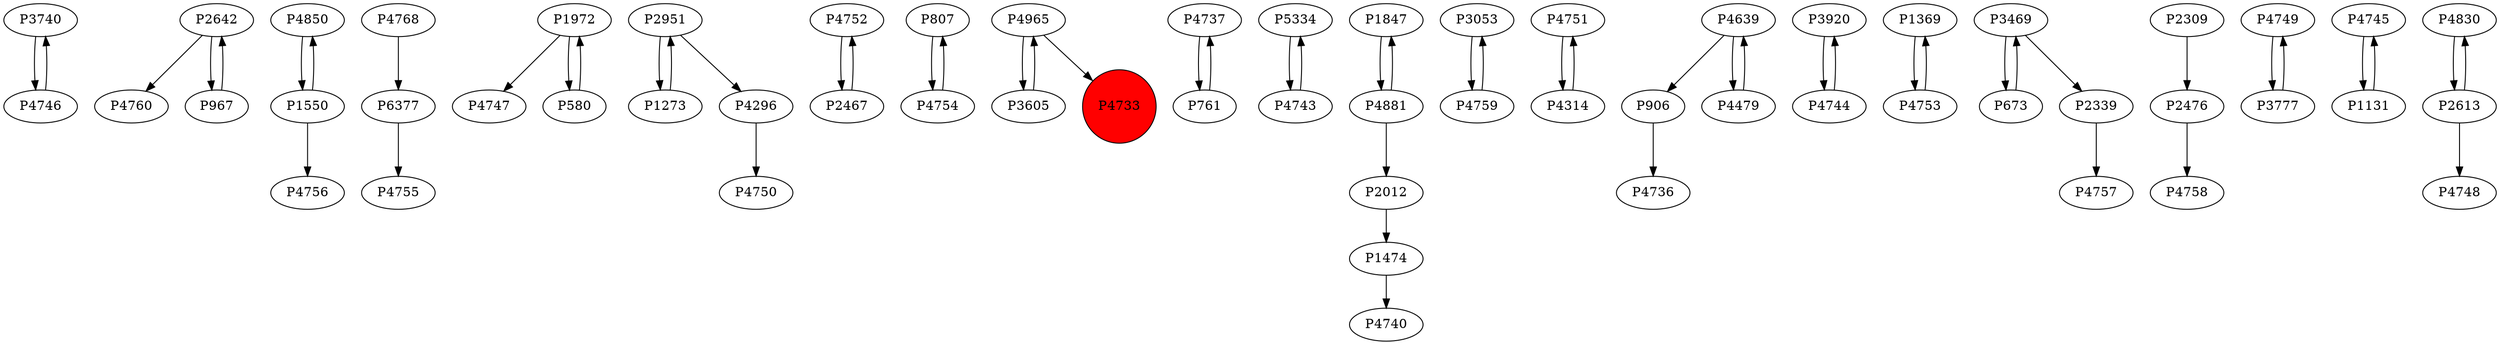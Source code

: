 digraph {
	P3740 -> P4746
	P2642 -> P4760
	P4850 -> P1550
	P4768 -> P6377
	P1972 -> P4747
	P2951 -> P1273
	P4752 -> P2467
	P2467 -> P4752
	P807 -> P4754
	P4965 -> P3605
	P4737 -> P761
	P5334 -> P4743
	P1847 -> P4881
	P3053 -> P4759
	P2642 -> P967
	P4751 -> P4314
	P4639 -> P906
	P3920 -> P4744
	P4759 -> P3053
	P4965 -> P4733
	P580 -> P1972
	P1550 -> P4756
	P3605 -> P4965
	P2012 -> P1474
	P1273 -> P2951
	P4881 -> P2012
	P967 -> P2642
	P1369 -> P4753
	P3469 -> P673
	P4314 -> P4751
	P4639 -> P4479
	P2309 -> P2476
	P4749 -> P3777
	P2476 -> P4758
	P2339 -> P4757
	P1972 -> P580
	P1474 -> P4740
	P761 -> P4737
	P4746 -> P3740
	P4745 -> P1131
	P1550 -> P4850
	P4744 -> P3920
	P4479 -> P4639
	P4830 -> P2613
	P2613 -> P4830
	P3777 -> P4749
	P4881 -> P1847
	P6377 -> P4755
	P4753 -> P1369
	P4743 -> P5334
	P4296 -> P4750
	P2951 -> P4296
	P3469 -> P2339
	P4754 -> P807
	P673 -> P3469
	P1131 -> P4745
	P2613 -> P4748
	P906 -> P4736
	P4733 [shape=circle]
	P4733 [style=filled]
	P4733 [fillcolor=red]
}